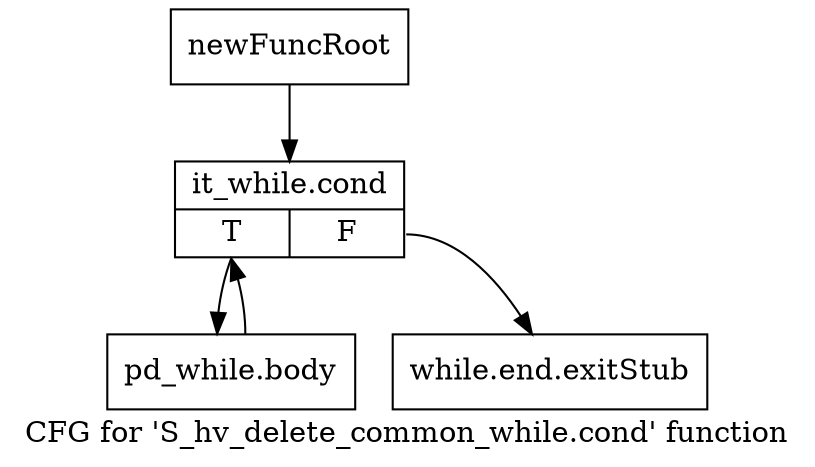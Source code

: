 digraph "CFG for 'S_hv_delete_common_while.cond' function" {
	label="CFG for 'S_hv_delete_common_while.cond' function";

	Node0x4ba1430 [shape=record,label="{newFuncRoot}"];
	Node0x4ba1430 -> Node0x4ba14d0;
	Node0x4ba1480 [shape=record,label="{while.end.exitStub}"];
	Node0x4ba14d0 [shape=record,label="{it_while.cond|{<s0>T|<s1>F}}"];
	Node0x4ba14d0:s0 -> Node0x4ba1520;
	Node0x4ba14d0:s1 -> Node0x4ba1480;
	Node0x4ba1520 [shape=record,label="{pd_while.body}"];
	Node0x4ba1520 -> Node0x4ba14d0;
}
